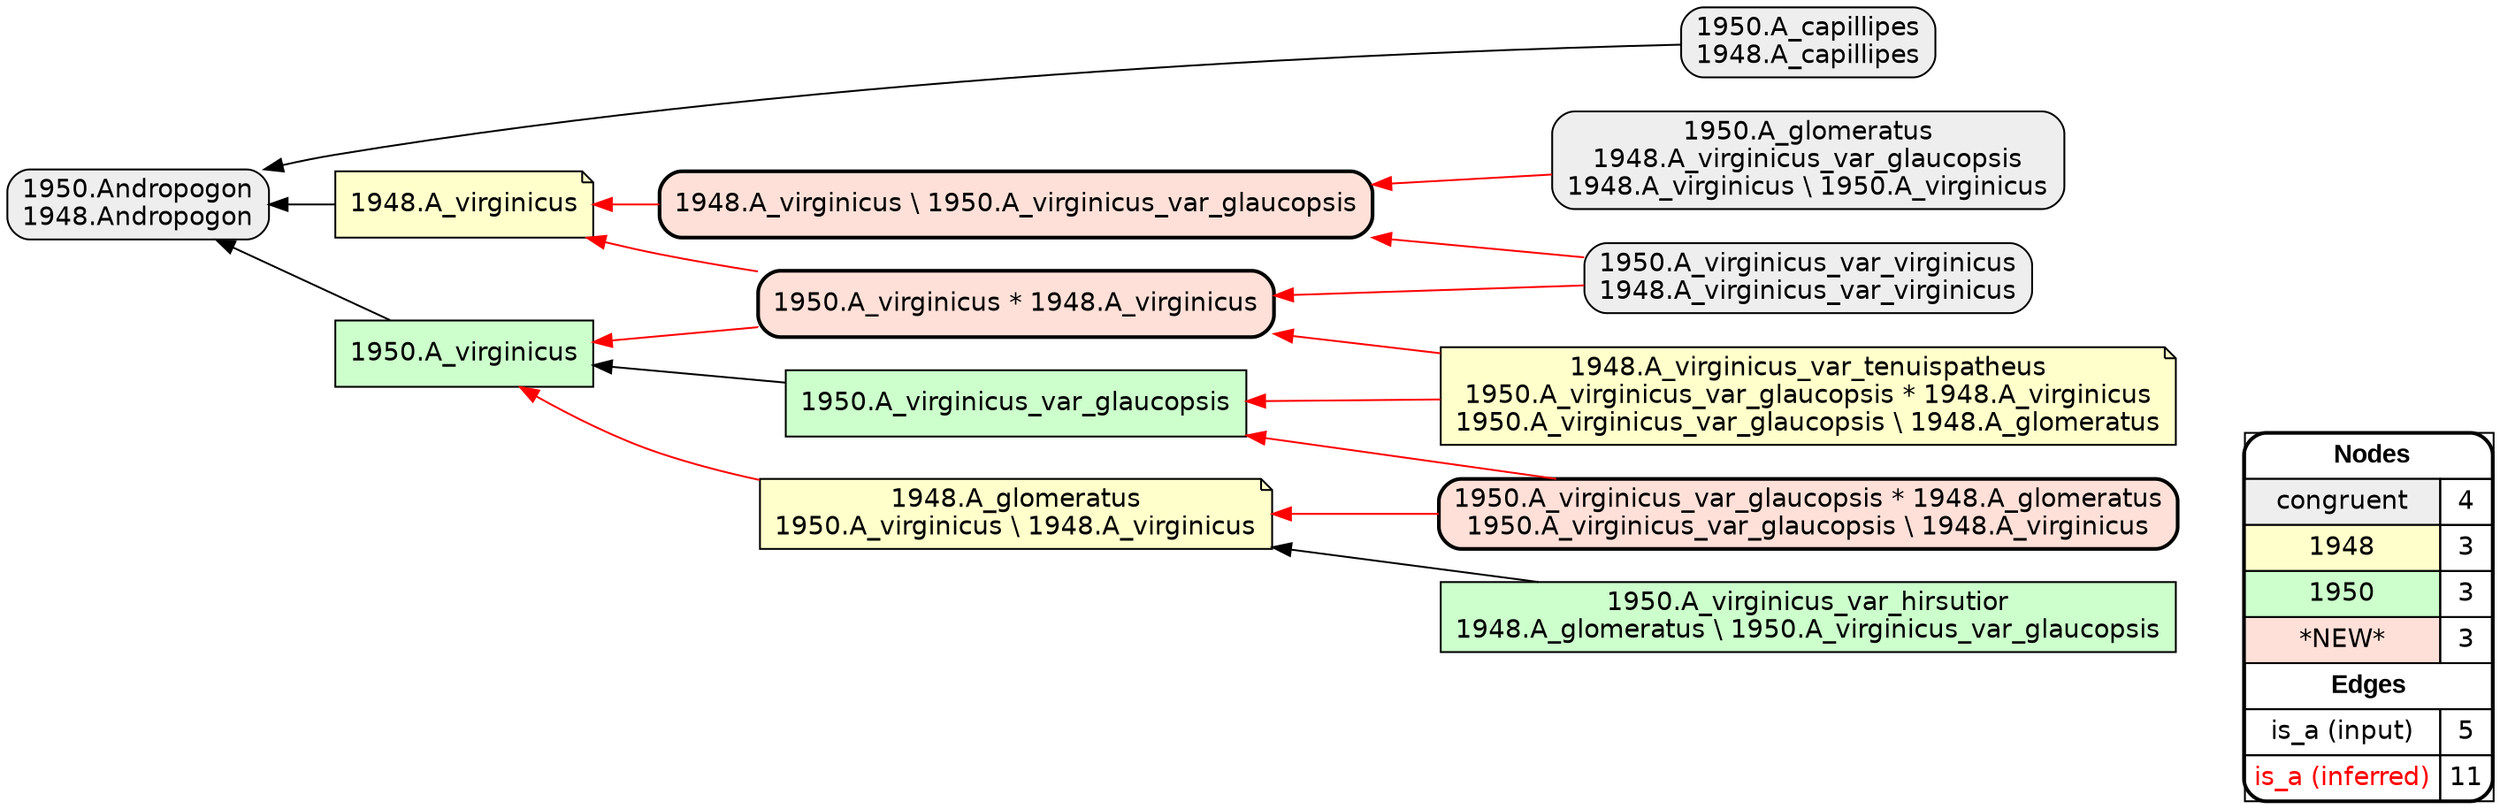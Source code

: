 digraph{
rankdir=RL
node[shape=box style="filled,rounded" fillcolor="#EEEEEE" fontname="helvetica"] 
"1950.A_capillipes\n1948.A_capillipes"
"1950.A_virginicus_var_virginicus\n1948.A_virginicus_var_virginicus"
"1950.Andropogon\n1948.Andropogon"
"1950.A_glomeratus\n1948.A_virginicus_var_glaucopsis\n1948.A_virginicus \\ 1950.A_virginicus"
node[shape=note style=filled fillcolor="#FFFFCC" fontname="helvetica"] 
"1948.A_glomeratus\n1950.A_virginicus \\ 1948.A_virginicus"
"1948.A_virginicus_var_tenuispatheus\n1950.A_virginicus_var_glaucopsis * 1948.A_virginicus\n1950.A_virginicus_var_glaucopsis \\ 1948.A_glomeratus"
"1948.A_virginicus"
node[shape=box style=filled fillcolor="#CCFFCC" fontname="helvetica"] 
"1950.A_virginicus_var_glaucopsis"
"1950.A_virginicus"
"1950.A_virginicus_var_hirsutior\n1948.A_glomeratus \\ 1950.A_virginicus_var_glaucopsis"
node[shape=box style="filled,rounded,bold" fillcolor="#FFE0D8" fontname="helvetica"] 
"1948.A_virginicus \\ 1950.A_virginicus_var_glaucopsis"
"1950.A_virginicus_var_glaucopsis * 1948.A_glomeratus\n1950.A_virginicus_var_glaucopsis \\ 1948.A_virginicus"
"1950.A_virginicus * 1948.A_virginicus"
edge[arrowhead=normal style=dotted color="#000000" constraint=true penwidth=1]
edge[arrowhead=normal style=solid color="#000000" constraint=true penwidth=1]
"1948.A_virginicus" -> "1950.Andropogon\n1948.Andropogon"
"1950.A_virginicus_var_hirsutior\n1948.A_glomeratus \\ 1950.A_virginicus_var_glaucopsis" -> "1948.A_glomeratus\n1950.A_virginicus \\ 1948.A_virginicus"
"1950.A_capillipes\n1948.A_capillipes" -> "1950.Andropogon\n1948.Andropogon"
"1950.A_virginicus" -> "1950.Andropogon\n1948.Andropogon"
"1950.A_virginicus_var_glaucopsis" -> "1950.A_virginicus"
edge[arrowhead=normal style=solid color="#FF0000" constraint=true penwidth=1]
"1950.A_virginicus_var_virginicus\n1948.A_virginicus_var_virginicus" -> "1948.A_virginicus \\ 1950.A_virginicus_var_glaucopsis"
"1948.A_virginicus_var_tenuispatheus\n1950.A_virginicus_var_glaucopsis * 1948.A_virginicus\n1950.A_virginicus_var_glaucopsis \\ 1948.A_glomeratus" -> "1950.A_virginicus_var_glaucopsis"
"1950.A_virginicus * 1948.A_virginicus" -> "1948.A_virginicus"
"1950.A_virginicus * 1948.A_virginicus" -> "1950.A_virginicus"
"1948.A_glomeratus\n1950.A_virginicus \\ 1948.A_virginicus" -> "1950.A_virginicus"
"1948.A_virginicus \\ 1950.A_virginicus_var_glaucopsis" -> "1948.A_virginicus"
"1950.A_virginicus_var_glaucopsis * 1948.A_glomeratus\n1950.A_virginicus_var_glaucopsis \\ 1948.A_virginicus" -> "1950.A_virginicus_var_glaucopsis"
"1950.A_virginicus_var_virginicus\n1948.A_virginicus_var_virginicus" -> "1950.A_virginicus * 1948.A_virginicus"
"1950.A_glomeratus\n1948.A_virginicus_var_glaucopsis\n1948.A_virginicus \\ 1950.A_virginicus" -> "1948.A_virginicus \\ 1950.A_virginicus_var_glaucopsis"
"1948.A_virginicus_var_tenuispatheus\n1950.A_virginicus_var_glaucopsis * 1948.A_virginicus\n1950.A_virginicus_var_glaucopsis \\ 1948.A_glomeratus" -> "1950.A_virginicus * 1948.A_virginicus"
"1950.A_virginicus_var_glaucopsis * 1948.A_glomeratus\n1950.A_virginicus_var_glaucopsis \\ 1948.A_virginicus" -> "1948.A_glomeratus\n1950.A_virginicus \\ 1948.A_virginicus"
node[shape=box] 
{rank=source Legend [fillcolor= white margin=0 label=< 
 <TABLE BORDER="0" CELLBORDER="1" CELLSPACING="0" CELLPADDING="4"> 
<TR> <TD COLSPAN="2"><font face="Arial Black"> Nodes</font></TD> </TR> 
<TR> 
 <TD bgcolor="#EEEEEE" fontname="helvetica">congruent</TD> 
 <TD>4</TD> 
 </TR> 
<TR> 
 <TD bgcolor="#FFFFCC" fontname="helvetica">1948</TD> 
 <TD>3</TD> 
 </TR> 
<TR> 
 <TD bgcolor="#CCFFCC" fontname="helvetica">1950</TD> 
 <TD>3</TD> 
 </TR> 
<TR> 
 <TD bgcolor="#FFE0D8" fontname="helvetica">*NEW*</TD> 
 <TD>3</TD> 
 </TR> 
<TR> <TD COLSPAN="2"><font face = "Arial Black"> Edges </font></TD> </TR> 
<TR> 
 <TD><font color ="#000000">is_a (input)</font></TD><TD>5</TD>
</TR>
<TR> 
 <TD><font color ="#FF0000">is_a (inferred)</font></TD><TD>11</TD>
</TR>
</TABLE> 
 >] } 
}